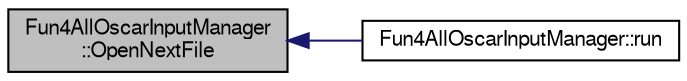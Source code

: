 digraph "Fun4AllOscarInputManager::OpenNextFile"
{
  bgcolor="transparent";
  edge [fontname="FreeSans",fontsize="10",labelfontname="FreeSans",labelfontsize="10"];
  node [fontname="FreeSans",fontsize="10",shape=record];
  rankdir="LR";
  Node1 [label="Fun4AllOscarInputManager\l::OpenNextFile",height=0.2,width=0.4,color="black", fillcolor="grey75", style="filled" fontcolor="black"];
  Node1 -> Node2 [dir="back",color="midnightblue",fontsize="10",style="solid",fontname="FreeSans"];
  Node2 [label="Fun4AllOscarInputManager::run",height=0.2,width=0.4,color="black",URL="$db/d1f/classFun4AllOscarInputManager.html#a4be602bd8c9fe73f9dcc81c8871784a6"];
}
